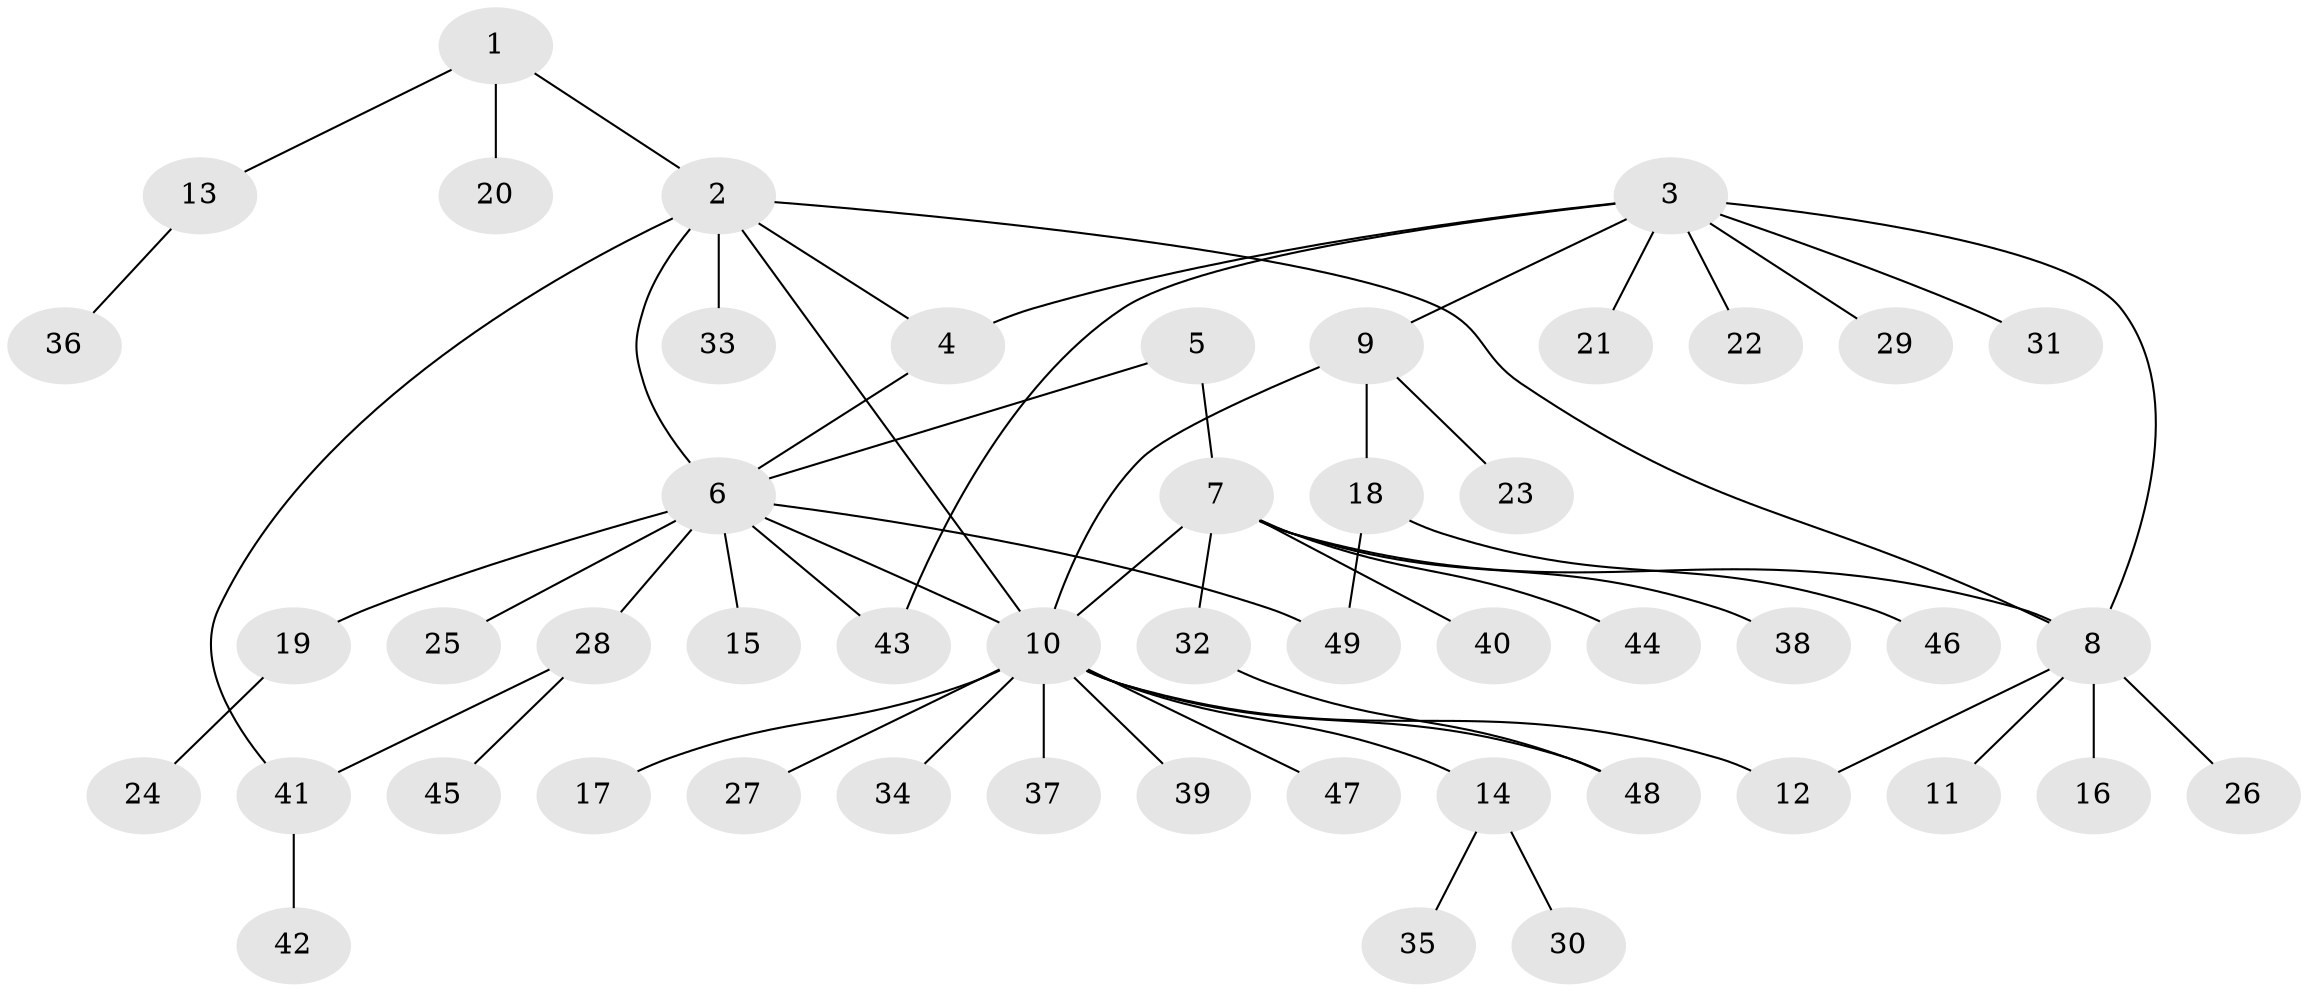 // Generated by graph-tools (version 1.1) at 2025/50/03/09/25 03:50:27]
// undirected, 49 vertices, 59 edges
graph export_dot {
graph [start="1"]
  node [color=gray90,style=filled];
  1;
  2;
  3;
  4;
  5;
  6;
  7;
  8;
  9;
  10;
  11;
  12;
  13;
  14;
  15;
  16;
  17;
  18;
  19;
  20;
  21;
  22;
  23;
  24;
  25;
  26;
  27;
  28;
  29;
  30;
  31;
  32;
  33;
  34;
  35;
  36;
  37;
  38;
  39;
  40;
  41;
  42;
  43;
  44;
  45;
  46;
  47;
  48;
  49;
  1 -- 2;
  1 -- 13;
  1 -- 20;
  2 -- 4;
  2 -- 6;
  2 -- 8;
  2 -- 10;
  2 -- 33;
  2 -- 41;
  3 -- 4;
  3 -- 8;
  3 -- 9;
  3 -- 21;
  3 -- 22;
  3 -- 29;
  3 -- 31;
  3 -- 43;
  4 -- 6;
  5 -- 6;
  5 -- 7;
  6 -- 10;
  6 -- 15;
  6 -- 19;
  6 -- 25;
  6 -- 28;
  6 -- 43;
  6 -- 49;
  7 -- 8;
  7 -- 10;
  7 -- 32;
  7 -- 38;
  7 -- 40;
  7 -- 44;
  8 -- 11;
  8 -- 12;
  8 -- 16;
  8 -- 26;
  9 -- 10;
  9 -- 18;
  9 -- 23;
  10 -- 12;
  10 -- 14;
  10 -- 17;
  10 -- 27;
  10 -- 34;
  10 -- 37;
  10 -- 39;
  10 -- 47;
  10 -- 48;
  13 -- 36;
  14 -- 30;
  14 -- 35;
  18 -- 46;
  18 -- 49;
  19 -- 24;
  28 -- 41;
  28 -- 45;
  32 -- 48;
  41 -- 42;
}
